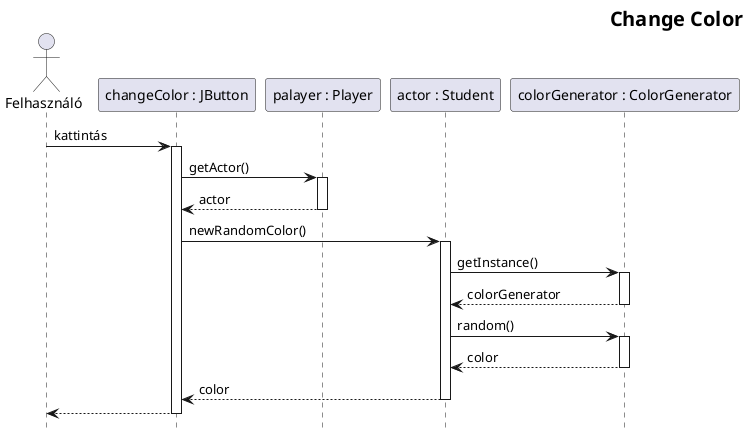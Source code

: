 @startuml ChangeColor 
skinparam headerFontSize 20
skinparam HeaderFontColor #000000
skinparam HeaderFontStyle bold
header Change Color
hide footbox

actor p as "Felhasználó"
participant btn as "changeColor : JButton"
p -> btn++ : kattintás

participant player as "palayer : Player"
participant actor as "actor : Student"
btn -> player ++ : getActor()
return actor

btn -> actor++ : newRandomColor()

participant cg as "colorGenerator : ColorGenerator"
actor -> cg++ : getInstance()
return colorGenerator

actor -> cg++ : random()
return color
return color

return

@enduml